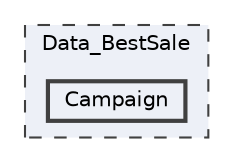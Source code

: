 digraph "Data_BestSale/Campaign"
{
 // LATEX_PDF_SIZE
  bgcolor="transparent";
  edge [fontname=Helvetica,fontsize=10,labelfontname=Helvetica,labelfontsize=10];
  node [fontname=Helvetica,fontsize=10,shape=box,height=0.2,width=0.4];
  compound=true
  subgraph clusterdir_fb5ffcdb35dde6f4739e4789f287a674 {
    graph [ bgcolor="#edf0f7", pencolor="grey25", label="Data_BestSale", fontname=Helvetica,fontsize=10 style="filled,dashed", URL="dir_fb5ffcdb35dde6f4739e4789f287a674.html",tooltip=""]
  dir_fa593d3d4d26265bd4e161c00bcd483a [label="Campaign", fillcolor="#edf0f7", color="grey25", style="filled,bold", URL="dir_fa593d3d4d26265bd4e161c00bcd483a.html",tooltip=""];
  }
}
